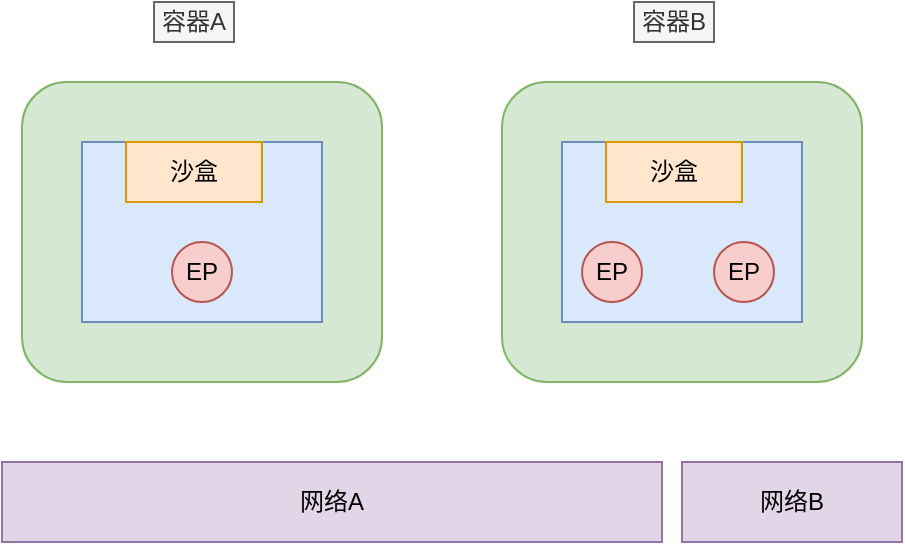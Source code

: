 <mxfile version="12.4.2" type="device" pages="1"><diagram id="qdZXcu_Cc2rBfFw4Uqme" name="Page-1"><mxGraphModel dx="946" dy="608" grid="1" gridSize="10" guides="1" tooltips="1" connect="1" arrows="1" fold="1" page="1" pageScale="1" pageWidth="827" pageHeight="1169" math="0" shadow="0"><root><mxCell id="0"/><mxCell id="1" parent="0"/><mxCell id="0w4tjiX7b6IgnmzXS1GU-46" value="" style="rounded=1;whiteSpace=wrap;html=1;fillColor=#d5e8d4;strokeColor=#82b366;" vertex="1" parent="1"><mxGeometry x="40" y="130" width="180" height="150" as="geometry"/></mxCell><mxCell id="0w4tjiX7b6IgnmzXS1GU-47" value="" style="rounded=0;whiteSpace=wrap;html=1;fillColor=#dae8fc;strokeColor=#6c8ebf;" vertex="1" parent="1"><mxGeometry x="70" y="160" width="120" height="90" as="geometry"/></mxCell><mxCell id="0w4tjiX7b6IgnmzXS1GU-48" value="沙盒" style="rounded=0;whiteSpace=wrap;html=1;fillColor=#ffe6cc;strokeColor=#d79b00;" vertex="1" parent="1"><mxGeometry x="92" y="160" width="68" height="30" as="geometry"/></mxCell><mxCell id="0w4tjiX7b6IgnmzXS1GU-49" value="EP" style="ellipse;whiteSpace=wrap;html=1;aspect=fixed;fillColor=#f8cecc;strokeColor=#b85450;" vertex="1" parent="1"><mxGeometry x="115" y="210" width="30" height="30" as="geometry"/></mxCell><mxCell id="0w4tjiX7b6IgnmzXS1GU-50" value="容器A" style="text;html=1;align=center;verticalAlign=middle;whiteSpace=wrap;rounded=0;fillColor=#f5f5f5;strokeColor=#666666;fontColor=#333333;" vertex="1" parent="1"><mxGeometry x="106" y="90" width="40" height="20" as="geometry"/></mxCell><mxCell id="0w4tjiX7b6IgnmzXS1GU-51" value="" style="rounded=1;whiteSpace=wrap;html=1;fillColor=#d5e8d4;strokeColor=#82b366;" vertex="1" parent="1"><mxGeometry x="280" y="130" width="180" height="150" as="geometry"/></mxCell><mxCell id="0w4tjiX7b6IgnmzXS1GU-52" value="" style="rounded=0;whiteSpace=wrap;html=1;fillColor=#dae8fc;strokeColor=#6c8ebf;" vertex="1" parent="1"><mxGeometry x="310" y="160" width="120" height="90" as="geometry"/></mxCell><mxCell id="0w4tjiX7b6IgnmzXS1GU-53" value="沙盒" style="rounded=0;whiteSpace=wrap;html=1;fillColor=#ffe6cc;strokeColor=#d79b00;" vertex="1" parent="1"><mxGeometry x="332" y="160" width="68" height="30" as="geometry"/></mxCell><mxCell id="0w4tjiX7b6IgnmzXS1GU-54" value="EP" style="ellipse;whiteSpace=wrap;html=1;aspect=fixed;fillColor=#f8cecc;strokeColor=#b85450;" vertex="1" parent="1"><mxGeometry x="320" y="210" width="30" height="30" as="geometry"/></mxCell><mxCell id="0w4tjiX7b6IgnmzXS1GU-55" value="容器B" style="text;html=1;align=center;verticalAlign=middle;whiteSpace=wrap;rounded=0;fillColor=#f5f5f5;strokeColor=#666666;fontColor=#333333;" vertex="1" parent="1"><mxGeometry x="346" y="90" width="40" height="20" as="geometry"/></mxCell><mxCell id="0w4tjiX7b6IgnmzXS1GU-61" value="EP" style="ellipse;whiteSpace=wrap;html=1;aspect=fixed;fillColor=#f8cecc;strokeColor=#b85450;" vertex="1" parent="1"><mxGeometry x="386" y="210" width="30" height="30" as="geometry"/></mxCell><mxCell id="0w4tjiX7b6IgnmzXS1GU-62" value="网络A" style="rounded=0;whiteSpace=wrap;html=1;fillColor=#e1d5e7;strokeColor=#9673a6;" vertex="1" parent="1"><mxGeometry x="30" y="320" width="330" height="40" as="geometry"/></mxCell><mxCell id="0w4tjiX7b6IgnmzXS1GU-63" value="网络B" style="rounded=0;whiteSpace=wrap;html=1;fillColor=#e1d5e7;strokeColor=#9673a6;" vertex="1" parent="1"><mxGeometry x="370" y="320" width="110" height="40" as="geometry"/></mxCell></root></mxGraphModel></diagram></mxfile>